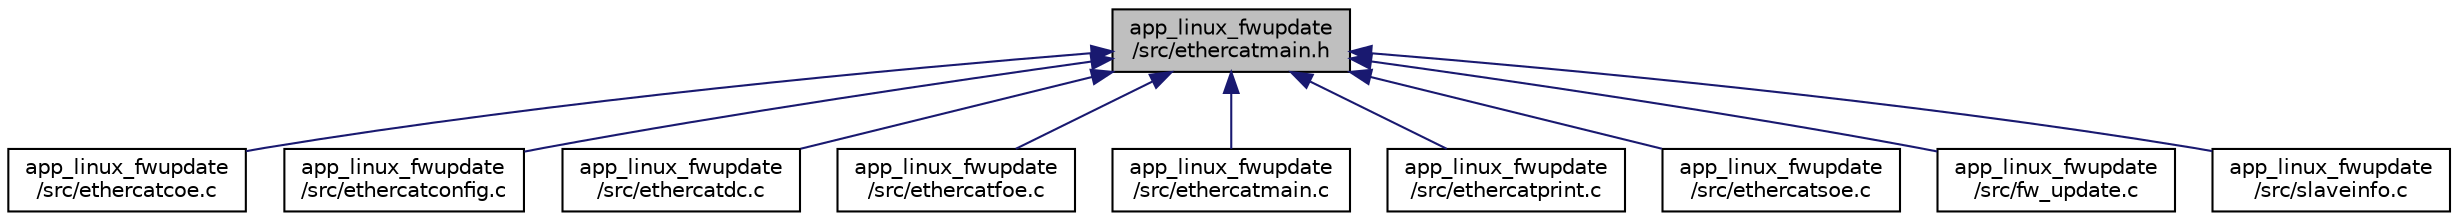 digraph "app_linux_fwupdate/src/ethercatmain.h"
{
 // INTERACTIVE_SVG=YES
  edge [fontname="Helvetica",fontsize="10",labelfontname="Helvetica",labelfontsize="10"];
  node [fontname="Helvetica",fontsize="10",shape=record];
  Node1 [label="app_linux_fwupdate\l/src/ethercatmain.h",height=0.2,width=0.4,color="black", fillcolor="grey75", style="filled" fontcolor="black"];
  Node1 -> Node2 [dir="back",color="midnightblue",fontsize="10",style="solid",fontname="Helvetica"];
  Node2 [label="app_linux_fwupdate\l/src/ethercatcoe.c",height=0.2,width=0.4,color="black", fillcolor="white", style="filled",URL="$ethercatcoe_8c.html",tooltip="CAN over EtherCAT (CoE) module. "];
  Node1 -> Node3 [dir="back",color="midnightblue",fontsize="10",style="solid",fontname="Helvetica"];
  Node3 [label="app_linux_fwupdate\l/src/ethercatconfig.c",height=0.2,width=0.4,color="black", fillcolor="white", style="filled",URL="$ethercatconfig_8c.html",tooltip="Configuration module for EtherCAT master. "];
  Node1 -> Node4 [dir="back",color="midnightblue",fontsize="10",style="solid",fontname="Helvetica"];
  Node4 [label="app_linux_fwupdate\l/src/ethercatdc.c",height=0.2,width=0.4,color="black", fillcolor="white", style="filled",URL="$ethercatdc_8c.html",tooltip="Distributed Clock EtherCAT functions. "];
  Node1 -> Node5 [dir="back",color="midnightblue",fontsize="10",style="solid",fontname="Helvetica"];
  Node5 [label="app_linux_fwupdate\l/src/ethercatfoe.c",height=0.2,width=0.4,color="black", fillcolor="white", style="filled",URL="$ethercatfoe_8c.html",tooltip="File over EtherCAT (FoE) module. "];
  Node1 -> Node6 [dir="back",color="midnightblue",fontsize="10",style="solid",fontname="Helvetica"];
  Node6 [label="app_linux_fwupdate\l/src/ethercatmain.c",height=0.2,width=0.4,color="black", fillcolor="white", style="filled",URL="$ethercatmain_8c.html",tooltip="Main EtherCAT functions. "];
  Node1 -> Node7 [dir="back",color="midnightblue",fontsize="10",style="solid",fontname="Helvetica"];
  Node7 [label="app_linux_fwupdate\l/src/ethercatprint.c",height=0.2,width=0.4,color="black", fillcolor="white", style="filled",URL="$ethercatprint_8c.html",tooltip="Module to convert EtherCAT errors to readable messages. "];
  Node1 -> Node8 [dir="back",color="midnightblue",fontsize="10",style="solid",fontname="Helvetica"];
  Node8 [label="app_linux_fwupdate\l/src/ethercatsoe.c",height=0.2,width=0.4,color="black", fillcolor="white", style="filled",URL="$ethercatsoe_8c.html",tooltip="Servo over EtherCAT (SoE) Module. "];
  Node1 -> Node9 [dir="back",color="midnightblue",fontsize="10",style="solid",fontname="Helvetica"];
  Node9 [label="app_linux_fwupdate\l/src/fw_update.c",height=0.2,width=0.4,color="black", fillcolor="white", style="filled",URL="$fw__update_8c.html",tooltip="Firmware Update for Synapticon SOMANET (modified from Example code for Simple Open EtherCAT master) ..."];
  Node1 -> Node10 [dir="back",color="midnightblue",fontsize="10",style="solid",fontname="Helvetica"];
  Node10 [label="app_linux_fwupdate\l/src/slaveinfo.c",height=0.2,width=0.4,color="black", fillcolor="white", style="filled",URL="$slaveinfo_8c.html",tooltip="Example code for Simple Open EtherCAT master. "];
}
